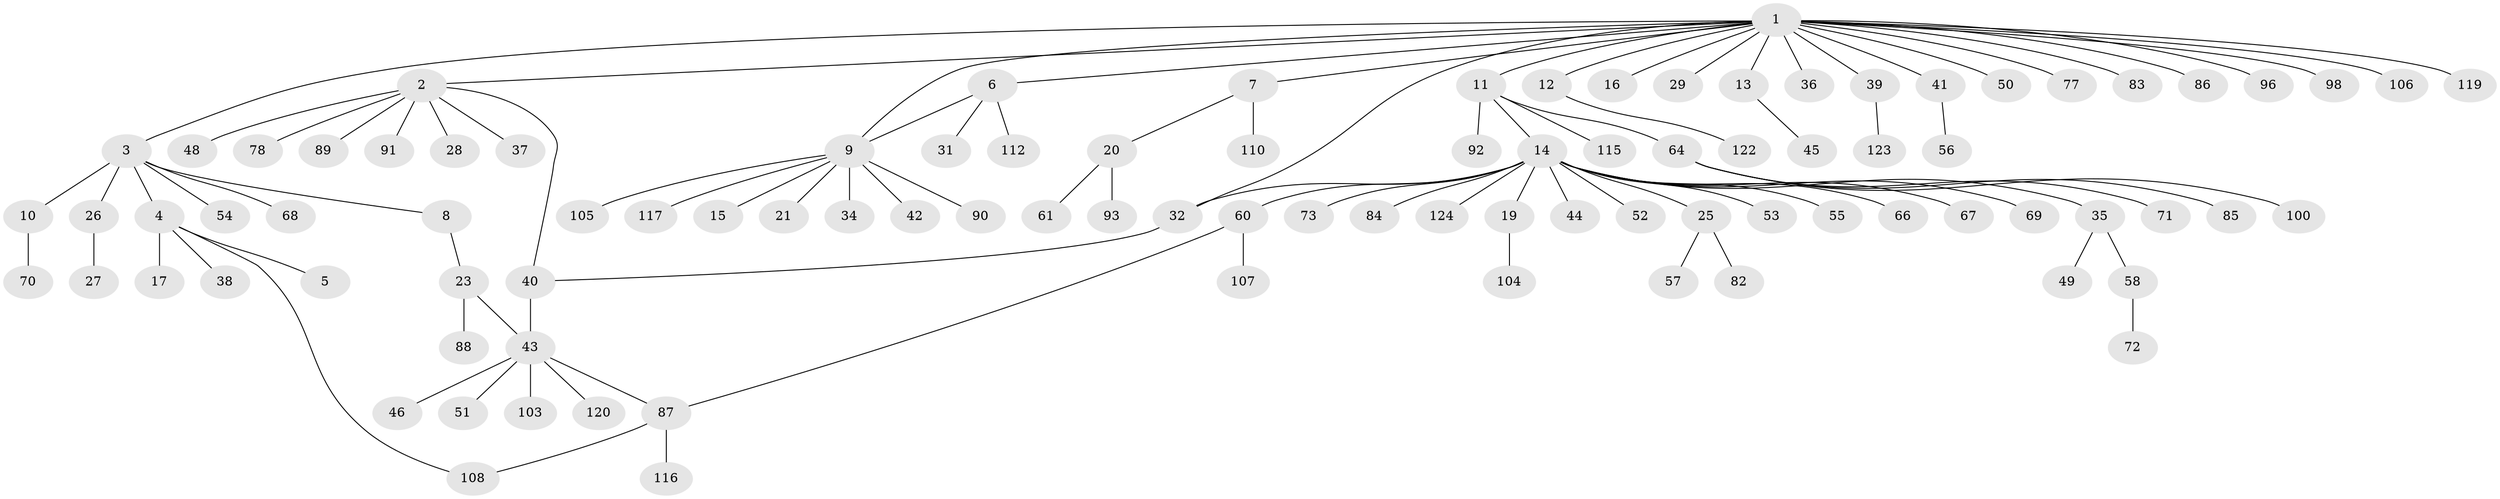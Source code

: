 // original degree distribution, {23: 0.008064516129032258, 8: 0.024193548387096774, 4: 0.03225806451612903, 2: 0.18548387096774194, 5: 0.024193548387096774, 3: 0.07258064516129033, 9: 0.008064516129032258, 6: 0.008064516129032258, 14: 0.008064516129032258, 1: 0.6290322580645161}
// Generated by graph-tools (version 1.1) at 2025/41/03/06/25 10:41:47]
// undirected, 96 vertices, 101 edges
graph export_dot {
graph [start="1"]
  node [color=gray90,style=filled];
  1 [super="+75"];
  2 [super="+76"];
  3 [super="+94"];
  4 [super="+18"];
  5 [super="+118"];
  6 [super="+59"];
  7 [super="+30"];
  8;
  9 [super="+81"];
  10;
  11 [super="+63"];
  12 [super="+101"];
  13;
  14 [super="+33"];
  15;
  16 [super="+102"];
  17;
  19;
  20 [super="+24"];
  21 [super="+22"];
  23 [super="+95"];
  25 [super="+47"];
  26;
  27;
  28;
  29;
  31;
  32;
  34;
  35 [super="+111"];
  36;
  37;
  38 [super="+65"];
  39 [super="+62"];
  40;
  41;
  42;
  43 [super="+114"];
  44;
  45;
  46;
  48;
  49;
  50;
  51 [super="+80"];
  52;
  53 [super="+97"];
  54;
  55;
  56 [super="+74"];
  57;
  58;
  60;
  61;
  64 [super="+79"];
  66;
  67;
  68;
  69;
  70;
  71;
  72;
  73 [super="+109"];
  77;
  78;
  82;
  83;
  84;
  85 [super="+113"];
  86;
  87 [super="+99"];
  88;
  89 [super="+121"];
  90;
  91;
  92;
  93;
  96;
  98;
  100;
  103;
  104;
  105;
  106;
  107;
  108;
  110;
  112;
  115;
  116;
  117;
  119;
  120;
  122;
  123;
  124;
  1 -- 2;
  1 -- 3;
  1 -- 6;
  1 -- 7;
  1 -- 11;
  1 -- 12;
  1 -- 13;
  1 -- 16;
  1 -- 29;
  1 -- 32;
  1 -- 36;
  1 -- 39;
  1 -- 41;
  1 -- 50;
  1 -- 77;
  1 -- 83;
  1 -- 86;
  1 -- 96;
  1 -- 98;
  1 -- 106;
  1 -- 119;
  1 -- 9;
  2 -- 28;
  2 -- 37;
  2 -- 40;
  2 -- 48;
  2 -- 89;
  2 -- 91;
  2 -- 78;
  3 -- 4;
  3 -- 8;
  3 -- 10;
  3 -- 26;
  3 -- 54;
  3 -- 68;
  4 -- 5;
  4 -- 17;
  4 -- 108;
  4 -- 38;
  6 -- 9;
  6 -- 31;
  6 -- 112;
  7 -- 20;
  7 -- 110;
  8 -- 23;
  9 -- 15;
  9 -- 21;
  9 -- 34;
  9 -- 42;
  9 -- 90;
  9 -- 105;
  9 -- 117;
  10 -- 70;
  11 -- 14;
  11 -- 64;
  11 -- 92;
  11 -- 115;
  12 -- 122;
  13 -- 45;
  14 -- 19;
  14 -- 25;
  14 -- 35;
  14 -- 52;
  14 -- 53;
  14 -- 55;
  14 -- 66;
  14 -- 67;
  14 -- 69;
  14 -- 73;
  14 -- 84;
  14 -- 124;
  14 -- 32;
  14 -- 44;
  14 -- 60;
  19 -- 104;
  20 -- 61;
  20 -- 93;
  23 -- 88;
  23 -- 43;
  25 -- 57;
  25 -- 82;
  26 -- 27;
  32 -- 40;
  35 -- 49;
  35 -- 58;
  39 -- 123;
  40 -- 43;
  41 -- 56;
  43 -- 46;
  43 -- 51;
  43 -- 87;
  43 -- 103;
  43 -- 120;
  58 -- 72;
  60 -- 87;
  60 -- 107;
  64 -- 71;
  64 -- 85;
  64 -- 100;
  87 -- 108;
  87 -- 116;
}

